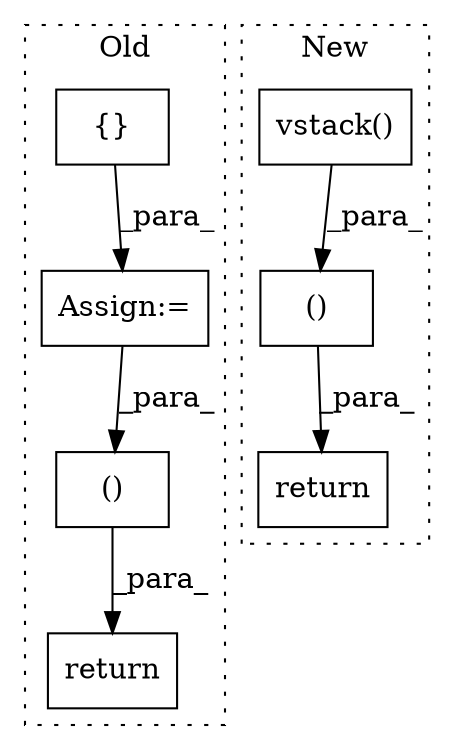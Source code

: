 digraph G {
subgraph cluster0 {
1 [label="return" a="93" s="2862" l="7" shape="box"];
5 [label="()" a="54" s="2884" l="19" shape="box"];
6 [label="{}" a="59" s="2593,2597" l="1,0" shape="box"];
7 [label="Assign:=" a="68" s="2695" l="3" shape="box"];
label = "Old";
style="dotted";
}
subgraph cluster1 {
2 [label="vstack()" a="75" s="2645,2730" l="13,1" shape="box"];
3 [label="return" a="93" s="2742" l="7" shape="box"];
4 [label="()" a="54" s="2782" l="28" shape="box"];
label = "New";
style="dotted";
}
2 -> 4 [label="_para_"];
4 -> 3 [label="_para_"];
5 -> 1 [label="_para_"];
6 -> 7 [label="_para_"];
7 -> 5 [label="_para_"];
}